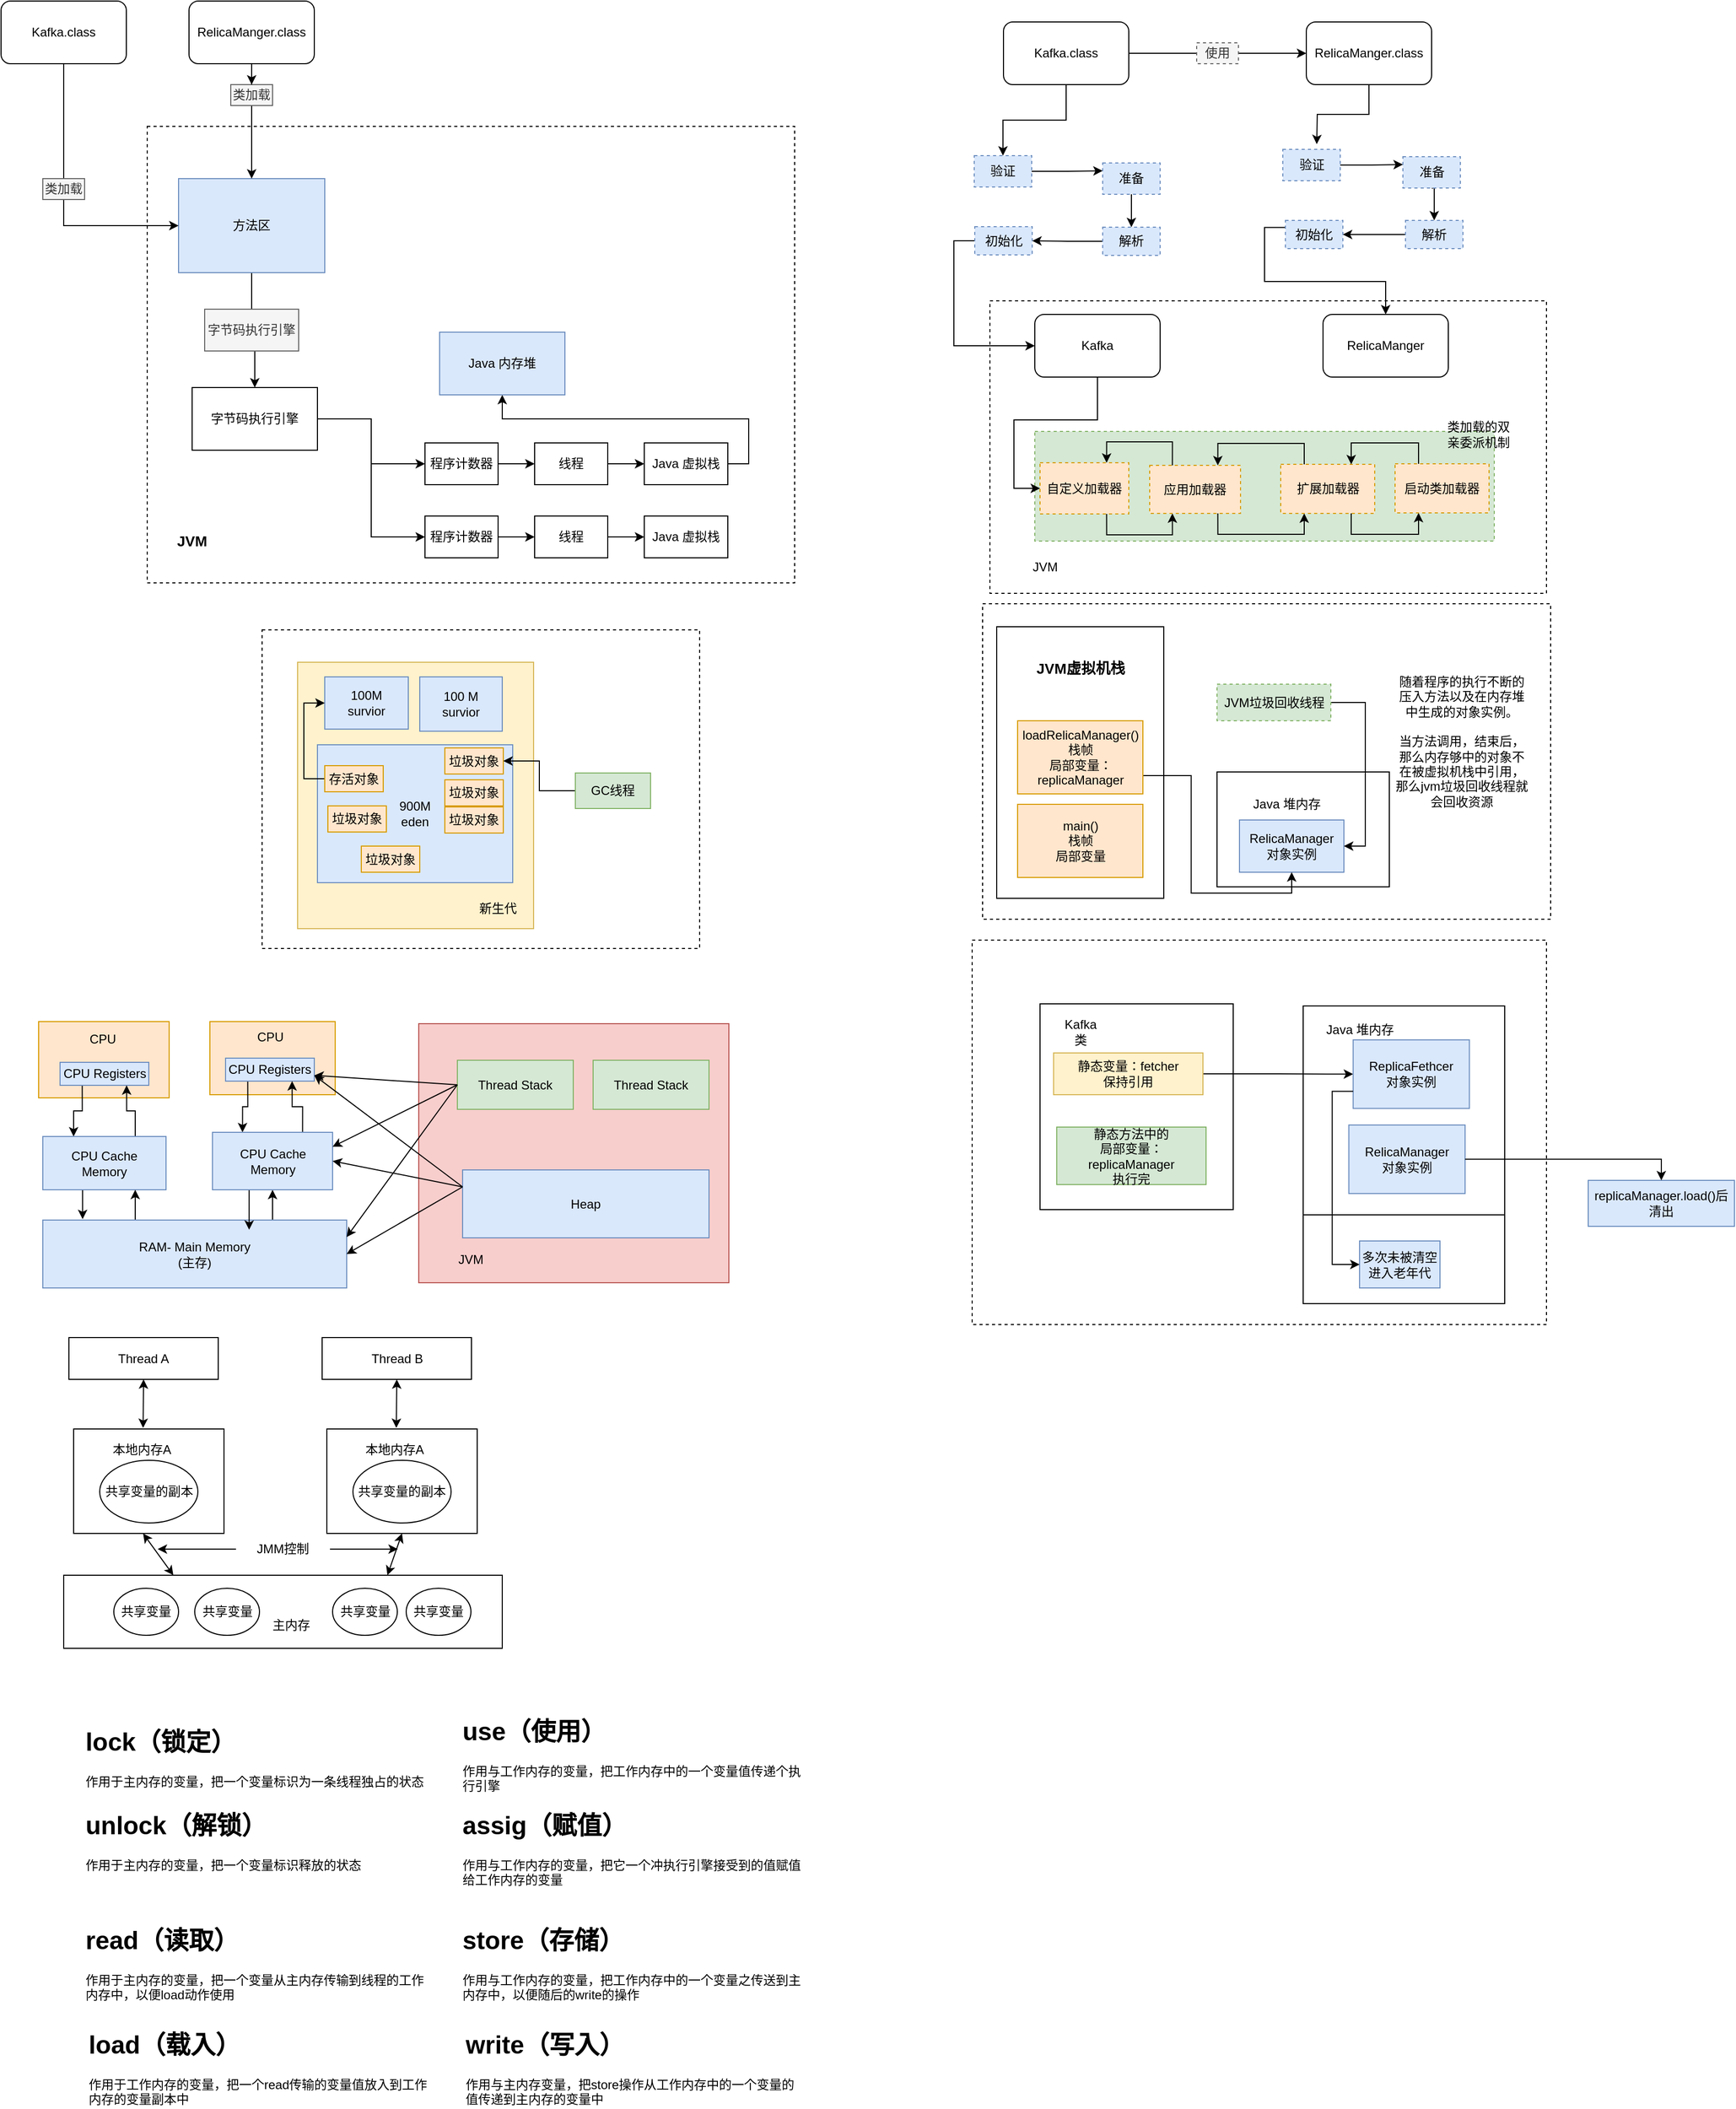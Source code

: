 <mxfile version="12.1.3" type="github" pages="1">
  <diagram id="nuV3YyBKfKA6NCvVvVBF" name="Page-1">
    <mxGraphModel dx="374" dy="444" grid="1" gridSize="10" guides="1" tooltips="1" connect="1" arrows="1" fold="1" page="1" pageScale="1" pageWidth="827" pageHeight="1169" math="0" shadow="0">
      <root>
        <mxCell id="0"/>
        <mxCell id="1" parent="0"/>
        <mxCell id="nUHSZKiYhJN1PZcSTK5F-27" value="" style="rounded=0;whiteSpace=wrap;html=1;fillColor=#f8cecc;strokeColor=#b85450;" vertex="1" parent="1">
          <mxGeometry x="450" y="1042" width="297" height="248" as="geometry"/>
        </mxCell>
        <mxCell id="VSedIIYDRr0U9vCoaXdL-1" value="" style="rounded=0;whiteSpace=wrap;html=1;dashed=1;" parent="1" vertex="1">
          <mxGeometry x="980" y="962" width="550" height="368" as="geometry"/>
        </mxCell>
        <mxCell id="VSedIIYDRr0U9vCoaXdL-6" value="" style="rounded=0;whiteSpace=wrap;html=1;" parent="1" vertex="1">
          <mxGeometry x="1297" y="1025" width="193" height="200" as="geometry"/>
        </mxCell>
        <mxCell id="VSedIIYDRr0U9vCoaXdL-3" value="" style="rounded=0;whiteSpace=wrap;html=1;" parent="1" vertex="1">
          <mxGeometry x="1045" y="1023" width="185" height="197" as="geometry"/>
        </mxCell>
        <mxCell id="mIoYykTNzgDF6xmG_wsZ-85" value="" style="rounded=0;whiteSpace=wrap;html=1;dashed=1;" parent="1" vertex="1">
          <mxGeometry x="997" y="350" width="533" height="280" as="geometry"/>
        </mxCell>
        <mxCell id="mIoYykTNzgDF6xmG_wsZ-105" value="" style="rounded=0;whiteSpace=wrap;html=1;dashed=1;fillColor=#d5e8d4;strokeColor=#82b366;" parent="1" vertex="1">
          <mxGeometry x="1040" y="475" width="440" height="105" as="geometry"/>
        </mxCell>
        <mxCell id="mIoYykTNzgDF6xmG_wsZ-65" style="edgeStyle=orthogonalEdgeStyle;rounded=0;orthogonalLoop=1;jettySize=auto;html=1;exitX=1;exitY=0.5;exitDx=0;exitDy=0;" parent="1" source="mIoYykTNzgDF6xmG_wsZ-54" target="mIoYykTNzgDF6xmG_wsZ-55" edge="1">
          <mxGeometry relative="1" as="geometry"/>
        </mxCell>
        <mxCell id="mIoYykTNzgDF6xmG_wsZ-37" value="" style="rounded=0;whiteSpace=wrap;html=1;dashed=1;" parent="1" vertex="1">
          <mxGeometry x="990" y="640" width="544" height="302" as="geometry"/>
        </mxCell>
        <mxCell id="mIoYykTNzgDF6xmG_wsZ-43" value="" style="group" parent="1" vertex="1" connectable="0">
          <mxGeometry x="1213.5" y="802" width="165" height="110" as="geometry"/>
        </mxCell>
        <mxCell id="mIoYykTNzgDF6xmG_wsZ-34" value="" style="rounded=0;whiteSpace=wrap;html=1;" parent="mIoYykTNzgDF6xmG_wsZ-43" vertex="1">
          <mxGeometry x="1" y="-1" width="165" height="110" as="geometry"/>
        </mxCell>
        <mxCell id="mIoYykTNzgDF6xmG_wsZ-35" value="Java 堆内存" style="text;html=1;strokeColor=none;fillColor=none;align=center;verticalAlign=middle;whiteSpace=wrap;rounded=0;" parent="mIoYykTNzgDF6xmG_wsZ-43" vertex="1">
          <mxGeometry x="30" y="20" width="75" height="20" as="geometry"/>
        </mxCell>
        <mxCell id="mIoYykTNzgDF6xmG_wsZ-36" value="RelicaManager&lt;br&gt;对象实例" style="text;html=1;strokeColor=#6c8ebf;fillColor=#dae8fc;align=center;verticalAlign=middle;whiteSpace=wrap;rounded=0;" parent="mIoYykTNzgDF6xmG_wsZ-43" vertex="1">
          <mxGeometry x="22.5" y="45" width="100" height="50" as="geometry"/>
        </mxCell>
        <mxCell id="mIoYykTNzgDF6xmG_wsZ-1" value="" style="rounded=0;whiteSpace=wrap;html=1;dashed=1;" parent="1" vertex="1">
          <mxGeometry x="190" y="183" width="620" height="437" as="geometry"/>
        </mxCell>
        <mxCell id="mIoYykTNzgDF6xmG_wsZ-2" value="&lt;b&gt;&lt;font style=&quot;font-size: 14px&quot;&gt;JVM&lt;/font&gt;&lt;/b&gt;" style="text;html=1;strokeColor=none;fillColor=none;align=center;verticalAlign=middle;whiteSpace=wrap;rounded=0;" parent="1" vertex="1">
          <mxGeometry x="208" y="565" width="50" height="30" as="geometry"/>
        </mxCell>
        <mxCell id="mIoYykTNzgDF6xmG_wsZ-22" style="edgeStyle=orthogonalEdgeStyle;rounded=0;orthogonalLoop=1;jettySize=auto;html=1;exitX=0.5;exitY=1;exitDx=0;exitDy=0;entryX=0.5;entryY=0;entryDx=0;entryDy=0;" parent="1" source="mIoYykTNzgDF6xmG_wsZ-3" target="mIoYykTNzgDF6xmG_wsZ-4" edge="1">
          <mxGeometry relative="1" as="geometry"/>
        </mxCell>
        <mxCell id="mIoYykTNzgDF6xmG_wsZ-3" value="方法区" style="rounded=0;whiteSpace=wrap;html=1;fillColor=#dae8fc;strokeColor=#6c8ebf;" parent="1" vertex="1">
          <mxGeometry x="220" y="233" width="140" height="90" as="geometry"/>
        </mxCell>
        <mxCell id="mIoYykTNzgDF6xmG_wsZ-23" style="edgeStyle=orthogonalEdgeStyle;rounded=0;orthogonalLoop=1;jettySize=auto;html=1;exitX=1;exitY=0.5;exitDx=0;exitDy=0;entryX=0;entryY=0.5;entryDx=0;entryDy=0;" parent="1" source="mIoYykTNzgDF6xmG_wsZ-4" target="mIoYykTNzgDF6xmG_wsZ-5" edge="1">
          <mxGeometry relative="1" as="geometry"/>
        </mxCell>
        <mxCell id="mIoYykTNzgDF6xmG_wsZ-24" style="edgeStyle=orthogonalEdgeStyle;rounded=0;orthogonalLoop=1;jettySize=auto;html=1;exitX=1;exitY=0.5;exitDx=0;exitDy=0;entryX=0;entryY=0.5;entryDx=0;entryDy=0;" parent="1" source="mIoYykTNzgDF6xmG_wsZ-4" target="mIoYykTNzgDF6xmG_wsZ-6" edge="1">
          <mxGeometry relative="1" as="geometry"/>
        </mxCell>
        <mxCell id="mIoYykTNzgDF6xmG_wsZ-4" value="字节码执行引擎" style="rounded=0;whiteSpace=wrap;html=1;" parent="1" vertex="1">
          <mxGeometry x="233" y="433" width="120" height="60" as="geometry"/>
        </mxCell>
        <mxCell id="mIoYykTNzgDF6xmG_wsZ-25" style="edgeStyle=orthogonalEdgeStyle;rounded=0;orthogonalLoop=1;jettySize=auto;html=1;exitX=1;exitY=0.5;exitDx=0;exitDy=0;entryX=0;entryY=0.5;entryDx=0;entryDy=0;" parent="1" source="mIoYykTNzgDF6xmG_wsZ-5" target="mIoYykTNzgDF6xmG_wsZ-7" edge="1">
          <mxGeometry relative="1" as="geometry"/>
        </mxCell>
        <mxCell id="mIoYykTNzgDF6xmG_wsZ-5" value="程序计数器" style="rounded=0;whiteSpace=wrap;html=1;" parent="1" vertex="1">
          <mxGeometry x="456" y="486" width="70" height="40" as="geometry"/>
        </mxCell>
        <mxCell id="mIoYykTNzgDF6xmG_wsZ-27" style="edgeStyle=orthogonalEdgeStyle;rounded=0;orthogonalLoop=1;jettySize=auto;html=1;exitX=1;exitY=0.5;exitDx=0;exitDy=0;entryX=0;entryY=0.5;entryDx=0;entryDy=0;" parent="1" source="mIoYykTNzgDF6xmG_wsZ-6" target="mIoYykTNzgDF6xmG_wsZ-9" edge="1">
          <mxGeometry relative="1" as="geometry"/>
        </mxCell>
        <mxCell id="mIoYykTNzgDF6xmG_wsZ-6" value="程序计数器" style="rounded=0;whiteSpace=wrap;html=1;" parent="1" vertex="1">
          <mxGeometry x="456" y="556" width="70" height="40" as="geometry"/>
        </mxCell>
        <mxCell id="mIoYykTNzgDF6xmG_wsZ-26" style="edgeStyle=orthogonalEdgeStyle;rounded=0;orthogonalLoop=1;jettySize=auto;html=1;exitX=1;exitY=0.5;exitDx=0;exitDy=0;entryX=0;entryY=0.5;entryDx=0;entryDy=0;" parent="1" source="mIoYykTNzgDF6xmG_wsZ-7" target="mIoYykTNzgDF6xmG_wsZ-8" edge="1">
          <mxGeometry relative="1" as="geometry"/>
        </mxCell>
        <mxCell id="mIoYykTNzgDF6xmG_wsZ-7" value="线程" style="rounded=0;whiteSpace=wrap;html=1;" parent="1" vertex="1">
          <mxGeometry x="561" y="486" width="70" height="40" as="geometry"/>
        </mxCell>
        <mxCell id="mIoYykTNzgDF6xmG_wsZ-29" style="edgeStyle=orthogonalEdgeStyle;rounded=0;orthogonalLoop=1;jettySize=auto;html=1;exitX=1;exitY=0.5;exitDx=0;exitDy=0;entryX=0.5;entryY=1;entryDx=0;entryDy=0;" parent="1" source="mIoYykTNzgDF6xmG_wsZ-8" target="mIoYykTNzgDF6xmG_wsZ-11" edge="1">
          <mxGeometry relative="1" as="geometry"/>
        </mxCell>
        <mxCell id="mIoYykTNzgDF6xmG_wsZ-8" value="Java 虚拟栈" style="rounded=0;whiteSpace=wrap;html=1;" parent="1" vertex="1">
          <mxGeometry x="666" y="486" width="80" height="40" as="geometry"/>
        </mxCell>
        <mxCell id="mIoYykTNzgDF6xmG_wsZ-28" style="edgeStyle=orthogonalEdgeStyle;rounded=0;orthogonalLoop=1;jettySize=auto;html=1;exitX=1;exitY=0.5;exitDx=0;exitDy=0;entryX=0;entryY=0.5;entryDx=0;entryDy=0;" parent="1" source="mIoYykTNzgDF6xmG_wsZ-9" target="mIoYykTNzgDF6xmG_wsZ-10" edge="1">
          <mxGeometry relative="1" as="geometry"/>
        </mxCell>
        <mxCell id="mIoYykTNzgDF6xmG_wsZ-9" value="线程" style="rounded=0;whiteSpace=wrap;html=1;" parent="1" vertex="1">
          <mxGeometry x="561" y="556" width="70" height="40" as="geometry"/>
        </mxCell>
        <mxCell id="mIoYykTNzgDF6xmG_wsZ-10" value="Java 虚拟栈" style="rounded=0;whiteSpace=wrap;html=1;" parent="1" vertex="1">
          <mxGeometry x="666" y="556" width="80" height="40" as="geometry"/>
        </mxCell>
        <mxCell id="mIoYykTNzgDF6xmG_wsZ-11" value="Java 内存堆" style="rounded=0;whiteSpace=wrap;html=1;fillColor=#dae8fc;strokeColor=#6c8ebf;" parent="1" vertex="1">
          <mxGeometry x="470" y="380" width="120" height="60" as="geometry"/>
        </mxCell>
        <mxCell id="mIoYykTNzgDF6xmG_wsZ-14" style="edgeStyle=orthogonalEdgeStyle;rounded=0;orthogonalLoop=1;jettySize=auto;html=1;exitX=0.5;exitY=1;exitDx=0;exitDy=0;entryX=0;entryY=0.5;entryDx=0;entryDy=0;" parent="1" source="mIoYykTNzgDF6xmG_wsZ-12" target="mIoYykTNzgDF6xmG_wsZ-3" edge="1">
          <mxGeometry relative="1" as="geometry"/>
        </mxCell>
        <mxCell id="mIoYykTNzgDF6xmG_wsZ-12" value="Kafka.class" style="rounded=1;whiteSpace=wrap;html=1;" parent="1" vertex="1">
          <mxGeometry x="50" y="63" width="120" height="60" as="geometry"/>
        </mxCell>
        <mxCell id="mIoYykTNzgDF6xmG_wsZ-15" style="edgeStyle=orthogonalEdgeStyle;rounded=0;orthogonalLoop=1;jettySize=auto;html=1;exitX=0.5;exitY=1;exitDx=0;exitDy=0;" parent="1" source="mIoYykTNzgDF6xmG_wsZ-18" target="mIoYykTNzgDF6xmG_wsZ-3" edge="1">
          <mxGeometry relative="1" as="geometry"/>
        </mxCell>
        <mxCell id="mIoYykTNzgDF6xmG_wsZ-13" value="RelicaManger.class" style="rounded=1;whiteSpace=wrap;html=1;" parent="1" vertex="1">
          <mxGeometry x="230" y="63" width="120" height="60" as="geometry"/>
        </mxCell>
        <mxCell id="mIoYykTNzgDF6xmG_wsZ-17" value="类加载" style="text;html=1;align=center;verticalAlign=middle;whiteSpace=wrap;rounded=0;fillColor=#f5f5f5;strokeColor=#666666;fontColor=#333333;" parent="1" vertex="1">
          <mxGeometry x="90" y="233" width="40" height="20" as="geometry"/>
        </mxCell>
        <mxCell id="mIoYykTNzgDF6xmG_wsZ-18" value="类加载" style="text;html=1;align=center;verticalAlign=middle;whiteSpace=wrap;rounded=0;fillColor=#f5f5f5;strokeColor=#666666;fontColor=#333333;" parent="1" vertex="1">
          <mxGeometry x="270" y="143" width="40" height="20" as="geometry"/>
        </mxCell>
        <mxCell id="mIoYykTNzgDF6xmG_wsZ-20" style="edgeStyle=orthogonalEdgeStyle;rounded=0;orthogonalLoop=1;jettySize=auto;html=1;exitX=0.5;exitY=1;exitDx=0;exitDy=0;" parent="1" source="mIoYykTNzgDF6xmG_wsZ-13" target="mIoYykTNzgDF6xmG_wsZ-18" edge="1">
          <mxGeometry relative="1" as="geometry">
            <mxPoint x="290" y="123" as="sourcePoint"/>
            <mxPoint x="290" y="233" as="targetPoint"/>
          </mxGeometry>
        </mxCell>
        <mxCell id="mIoYykTNzgDF6xmG_wsZ-21" value="字节码执行引擎" style="text;html=1;strokeColor=#666666;fillColor=#f5f5f5;align=center;verticalAlign=middle;whiteSpace=wrap;rounded=0;fontColor=#333333;" parent="1" vertex="1">
          <mxGeometry x="245" y="358" width="90" height="40" as="geometry"/>
        </mxCell>
        <mxCell id="mIoYykTNzgDF6xmG_wsZ-31" value="" style="rounded=0;whiteSpace=wrap;html=1;" parent="1" vertex="1">
          <mxGeometry x="1003.5" y="662" width="160" height="260" as="geometry"/>
        </mxCell>
        <mxCell id="mIoYykTNzgDF6xmG_wsZ-39" style="edgeStyle=orthogonalEdgeStyle;rounded=0;orthogonalLoop=1;jettySize=auto;html=1;exitX=1;exitY=0.75;exitDx=0;exitDy=0;entryX=0.5;entryY=1;entryDx=0;entryDy=0;" parent="1" source="mIoYykTNzgDF6xmG_wsZ-32" target="mIoYykTNzgDF6xmG_wsZ-36" edge="1">
          <mxGeometry relative="1" as="geometry"/>
        </mxCell>
        <mxCell id="mIoYykTNzgDF6xmG_wsZ-32" value="loadRelicaManager()&lt;br&gt;栈帧&lt;br&gt;局部变量：replicaManager" style="text;html=1;strokeColor=#d79b00;fillColor=#ffe6cc;align=center;verticalAlign=middle;whiteSpace=wrap;rounded=0;" parent="1" vertex="1">
          <mxGeometry x="1023.5" y="752" width="120" height="70" as="geometry"/>
        </mxCell>
        <mxCell id="mIoYykTNzgDF6xmG_wsZ-33" value="main()&lt;br&gt;栈帧&lt;br&gt;局部变量" style="text;html=1;strokeColor=#d79b00;fillColor=#ffe6cc;align=center;verticalAlign=middle;whiteSpace=wrap;rounded=0;" parent="1" vertex="1">
          <mxGeometry x="1023.5" y="832" width="120" height="70" as="geometry"/>
        </mxCell>
        <mxCell id="mIoYykTNzgDF6xmG_wsZ-46" style="edgeStyle=orthogonalEdgeStyle;rounded=0;orthogonalLoop=1;jettySize=auto;html=1;entryX=1;entryY=0.5;entryDx=0;entryDy=0;" parent="1" source="mIoYykTNzgDF6xmG_wsZ-44" target="mIoYykTNzgDF6xmG_wsZ-36" edge="1">
          <mxGeometry relative="1" as="geometry">
            <Array as="points">
              <mxPoint x="1356.5" y="735"/>
              <mxPoint x="1356.5" y="872"/>
            </Array>
          </mxGeometry>
        </mxCell>
        <mxCell id="mIoYykTNzgDF6xmG_wsZ-44" value="JVM垃圾回收线程" style="text;html=1;strokeColor=#82b366;fillColor=#d5e8d4;align=center;verticalAlign=middle;whiteSpace=wrap;rounded=0;dashed=1;" parent="1" vertex="1">
          <mxGeometry x="1214.5" y="717" width="109" height="35" as="geometry"/>
        </mxCell>
        <mxCell id="mIoYykTNzgDF6xmG_wsZ-49" value="随着程序的执行不断的压入方法以及在内存堆中生成的对象实例。&lt;br&gt;&lt;br&gt;当方法调用，结束后，那么内存够中的对象不在被虚拟机栈中引用，那么jvm垃圾回收线程就会回收资源" style="text;html=1;strokeColor=none;fillColor=none;align=center;verticalAlign=middle;whiteSpace=wrap;rounded=0;dashed=1;" parent="1" vertex="1">
          <mxGeometry x="1383.5" y="682" width="130" height="180" as="geometry"/>
        </mxCell>
        <mxCell id="mIoYykTNzgDF6xmG_wsZ-52" value="&lt;b&gt;&lt;font style=&quot;font-size: 14px&quot;&gt;JVM虚拟机栈&lt;/font&gt;&lt;/b&gt;" style="text;html=1;strokeColor=none;fillColor=none;align=center;verticalAlign=middle;whiteSpace=wrap;rounded=0;dashed=1;" parent="1" vertex="1">
          <mxGeometry x="1038.5" y="684.5" width="90" height="35" as="geometry"/>
        </mxCell>
        <mxCell id="mIoYykTNzgDF6xmG_wsZ-67" style="edgeStyle=orthogonalEdgeStyle;rounded=0;orthogonalLoop=1;jettySize=auto;html=1;exitX=0.5;exitY=1;exitDx=0;exitDy=0;entryX=0.5;entryY=0;entryDx=0;entryDy=0;" parent="1" source="mIoYykTNzgDF6xmG_wsZ-54" target="mIoYykTNzgDF6xmG_wsZ-57" edge="1">
          <mxGeometry relative="1" as="geometry"/>
        </mxCell>
        <mxCell id="mIoYykTNzgDF6xmG_wsZ-54" value="Kafka.class" style="rounded=1;whiteSpace=wrap;html=1;" parent="1" vertex="1">
          <mxGeometry x="1010" y="83" width="120" height="60" as="geometry"/>
        </mxCell>
        <mxCell id="mIoYykTNzgDF6xmG_wsZ-84" style="edgeStyle=orthogonalEdgeStyle;rounded=0;orthogonalLoop=1;jettySize=auto;html=1;exitX=0.5;exitY=1;exitDx=0;exitDy=0;" parent="1" source="mIoYykTNzgDF6xmG_wsZ-55" edge="1">
          <mxGeometry relative="1" as="geometry">
            <mxPoint x="1310" y="200" as="targetPoint"/>
          </mxGeometry>
        </mxCell>
        <mxCell id="mIoYykTNzgDF6xmG_wsZ-55" value="RelicaManger.class" style="rounded=1;whiteSpace=wrap;html=1;" parent="1" vertex="1">
          <mxGeometry x="1300" y="83" width="120" height="60" as="geometry"/>
        </mxCell>
        <mxCell id="mIoYykTNzgDF6xmG_wsZ-69" style="edgeStyle=orthogonalEdgeStyle;rounded=0;orthogonalLoop=1;jettySize=auto;html=1;exitX=1;exitY=0.5;exitDx=0;exitDy=0;entryX=0;entryY=0.25;entryDx=0;entryDy=0;" parent="1" source="mIoYykTNzgDF6xmG_wsZ-57" target="mIoYykTNzgDF6xmG_wsZ-61" edge="1">
          <mxGeometry relative="1" as="geometry"/>
        </mxCell>
        <mxCell id="mIoYykTNzgDF6xmG_wsZ-57" value="验证" style="text;html=1;strokeColor=#6c8ebf;fillColor=#dae8fc;align=center;verticalAlign=middle;whiteSpace=wrap;rounded=0;dashed=1;" parent="1" vertex="1">
          <mxGeometry x="982" y="211" width="55" height="30" as="geometry"/>
        </mxCell>
        <mxCell id="mIoYykTNzgDF6xmG_wsZ-70" style="edgeStyle=orthogonalEdgeStyle;rounded=0;orthogonalLoop=1;jettySize=auto;html=1;exitX=0.5;exitY=1;exitDx=0;exitDy=0;entryX=0.5;entryY=0;entryDx=0;entryDy=0;" parent="1" source="mIoYykTNzgDF6xmG_wsZ-61" target="mIoYykTNzgDF6xmG_wsZ-62" edge="1">
          <mxGeometry relative="1" as="geometry"/>
        </mxCell>
        <mxCell id="mIoYykTNzgDF6xmG_wsZ-61" value="准备" style="text;html=1;strokeColor=#6c8ebf;fillColor=#dae8fc;align=center;verticalAlign=middle;whiteSpace=wrap;rounded=0;dashed=1;" parent="1" vertex="1">
          <mxGeometry x="1105" y="218" width="55" height="30" as="geometry"/>
        </mxCell>
        <mxCell id="mIoYykTNzgDF6xmG_wsZ-73" style="edgeStyle=orthogonalEdgeStyle;rounded=0;orthogonalLoop=1;jettySize=auto;html=1;exitX=0;exitY=0.5;exitDx=0;exitDy=0;" parent="1" source="mIoYykTNzgDF6xmG_wsZ-62" target="mIoYykTNzgDF6xmG_wsZ-63" edge="1">
          <mxGeometry relative="1" as="geometry"/>
        </mxCell>
        <mxCell id="mIoYykTNzgDF6xmG_wsZ-62" value="解析" style="text;html=1;strokeColor=#6c8ebf;fillColor=#dae8fc;align=center;verticalAlign=middle;whiteSpace=wrap;rounded=0;dashed=1;" parent="1" vertex="1">
          <mxGeometry x="1105" y="279.5" width="55" height="27" as="geometry"/>
        </mxCell>
        <mxCell id="mIoYykTNzgDF6xmG_wsZ-89" style="edgeStyle=orthogonalEdgeStyle;rounded=0;orthogonalLoop=1;jettySize=auto;html=1;exitX=0;exitY=0.5;exitDx=0;exitDy=0;entryX=0;entryY=0.5;entryDx=0;entryDy=0;" parent="1" source="mIoYykTNzgDF6xmG_wsZ-63" target="mIoYykTNzgDF6xmG_wsZ-87" edge="1">
          <mxGeometry relative="1" as="geometry">
            <mxPoint x="1030" y="380" as="targetPoint"/>
          </mxGeometry>
        </mxCell>
        <mxCell id="mIoYykTNzgDF6xmG_wsZ-63" value="初始化" style="text;html=1;strokeColor=#6c8ebf;fillColor=#dae8fc;align=center;verticalAlign=middle;whiteSpace=wrap;rounded=0;dashed=1;" parent="1" vertex="1">
          <mxGeometry x="982.5" y="279" width="55" height="27" as="geometry"/>
        </mxCell>
        <mxCell id="mIoYykTNzgDF6xmG_wsZ-64" value="使用" style="text;html=1;align=center;verticalAlign=middle;whiteSpace=wrap;rounded=0;dashed=1;fillColor=#f5f5f5;strokeColor=#666666;fontColor=#333333;" parent="1" vertex="1">
          <mxGeometry x="1195" y="103" width="40" height="20" as="geometry"/>
        </mxCell>
        <mxCell id="mIoYykTNzgDF6xmG_wsZ-77" style="edgeStyle=orthogonalEdgeStyle;rounded=0;orthogonalLoop=1;jettySize=auto;html=1;exitX=1;exitY=0.5;exitDx=0;exitDy=0;entryX=0;entryY=0.25;entryDx=0;entryDy=0;" parent="1" source="mIoYykTNzgDF6xmG_wsZ-78" target="mIoYykTNzgDF6xmG_wsZ-80" edge="1">
          <mxGeometry relative="1" as="geometry"/>
        </mxCell>
        <mxCell id="mIoYykTNzgDF6xmG_wsZ-78" value="验证" style="text;html=1;strokeColor=#6c8ebf;fillColor=#dae8fc;align=center;verticalAlign=middle;whiteSpace=wrap;rounded=0;dashed=1;" parent="1" vertex="1">
          <mxGeometry x="1277.5" y="205" width="55" height="30" as="geometry"/>
        </mxCell>
        <mxCell id="mIoYykTNzgDF6xmG_wsZ-79" style="edgeStyle=orthogonalEdgeStyle;rounded=0;orthogonalLoop=1;jettySize=auto;html=1;exitX=0.5;exitY=1;exitDx=0;exitDy=0;entryX=0.5;entryY=0;entryDx=0;entryDy=0;" parent="1" source="mIoYykTNzgDF6xmG_wsZ-80" target="mIoYykTNzgDF6xmG_wsZ-82" edge="1">
          <mxGeometry relative="1" as="geometry"/>
        </mxCell>
        <mxCell id="mIoYykTNzgDF6xmG_wsZ-80" value="准备" style="text;html=1;strokeColor=#6c8ebf;fillColor=#dae8fc;align=center;verticalAlign=middle;whiteSpace=wrap;rounded=0;dashed=1;" parent="1" vertex="1">
          <mxGeometry x="1392.5" y="212" width="55" height="30" as="geometry"/>
        </mxCell>
        <mxCell id="mIoYykTNzgDF6xmG_wsZ-81" style="edgeStyle=orthogonalEdgeStyle;rounded=0;orthogonalLoop=1;jettySize=auto;html=1;exitX=0;exitY=0.5;exitDx=0;exitDy=0;" parent="1" source="mIoYykTNzgDF6xmG_wsZ-82" target="mIoYykTNzgDF6xmG_wsZ-83" edge="1">
          <mxGeometry relative="1" as="geometry"/>
        </mxCell>
        <mxCell id="mIoYykTNzgDF6xmG_wsZ-82" value="解析" style="text;html=1;strokeColor=#6c8ebf;fillColor=#dae8fc;align=center;verticalAlign=middle;whiteSpace=wrap;rounded=0;dashed=1;" parent="1" vertex="1">
          <mxGeometry x="1395" y="273" width="55" height="27" as="geometry"/>
        </mxCell>
        <mxCell id="mIoYykTNzgDF6xmG_wsZ-90" style="edgeStyle=orthogonalEdgeStyle;rounded=0;orthogonalLoop=1;jettySize=auto;html=1;exitX=0;exitY=0.25;exitDx=0;exitDy=0;" parent="1" source="mIoYykTNzgDF6xmG_wsZ-83" target="mIoYykTNzgDF6xmG_wsZ-88" edge="1">
          <mxGeometry relative="1" as="geometry"/>
        </mxCell>
        <mxCell id="mIoYykTNzgDF6xmG_wsZ-83" value="初始化" style="text;html=1;strokeColor=#6c8ebf;fillColor=#dae8fc;align=center;verticalAlign=middle;whiteSpace=wrap;rounded=0;dashed=1;" parent="1" vertex="1">
          <mxGeometry x="1280" y="273" width="55" height="27" as="geometry"/>
        </mxCell>
        <mxCell id="mIoYykTNzgDF6xmG_wsZ-97" style="edgeStyle=orthogonalEdgeStyle;rounded=0;orthogonalLoop=1;jettySize=auto;html=1;exitX=0.5;exitY=1;exitDx=0;exitDy=0;entryX=0;entryY=0.5;entryDx=0;entryDy=0;" parent="1" source="mIoYykTNzgDF6xmG_wsZ-87" target="mIoYykTNzgDF6xmG_wsZ-91" edge="1">
          <mxGeometry relative="1" as="geometry"/>
        </mxCell>
        <mxCell id="mIoYykTNzgDF6xmG_wsZ-87" value="Kafka" style="rounded=1;whiteSpace=wrap;html=1;" parent="1" vertex="1">
          <mxGeometry x="1040" y="363" width="120" height="60" as="geometry"/>
        </mxCell>
        <mxCell id="mIoYykTNzgDF6xmG_wsZ-88" value="RelicaManger" style="rounded=1;whiteSpace=wrap;html=1;" parent="1" vertex="1">
          <mxGeometry x="1316" y="363" width="120" height="60" as="geometry"/>
        </mxCell>
        <mxCell id="mIoYykTNzgDF6xmG_wsZ-99" style="edgeStyle=orthogonalEdgeStyle;rounded=0;orthogonalLoop=1;jettySize=auto;html=1;exitX=0.75;exitY=1;exitDx=0;exitDy=0;entryX=0.25;entryY=1;entryDx=0;entryDy=0;" parent="1" source="mIoYykTNzgDF6xmG_wsZ-91" target="mIoYykTNzgDF6xmG_wsZ-92" edge="1">
          <mxGeometry relative="1" as="geometry"/>
        </mxCell>
        <mxCell id="mIoYykTNzgDF6xmG_wsZ-91" value="自定义加载器" style="rounded=0;whiteSpace=wrap;html=1;dashed=1;fillColor=#ffe6cc;strokeColor=#d79b00;" parent="1" vertex="1">
          <mxGeometry x="1045" y="505" width="85" height="49" as="geometry"/>
        </mxCell>
        <mxCell id="mIoYykTNzgDF6xmG_wsZ-100" style="edgeStyle=orthogonalEdgeStyle;rounded=0;orthogonalLoop=1;jettySize=auto;html=1;exitX=0.75;exitY=1;exitDx=0;exitDy=0;entryX=0.25;entryY=1;entryDx=0;entryDy=0;" parent="1" source="mIoYykTNzgDF6xmG_wsZ-92" target="mIoYykTNzgDF6xmG_wsZ-93" edge="1">
          <mxGeometry relative="1" as="geometry"/>
        </mxCell>
        <mxCell id="mIoYykTNzgDF6xmG_wsZ-104" style="edgeStyle=orthogonalEdgeStyle;rounded=0;orthogonalLoop=1;jettySize=auto;html=1;exitX=0.25;exitY=0;exitDx=0;exitDy=0;entryX=0.75;entryY=0;entryDx=0;entryDy=0;" parent="1" source="mIoYykTNzgDF6xmG_wsZ-92" target="mIoYykTNzgDF6xmG_wsZ-91" edge="1">
          <mxGeometry relative="1" as="geometry"/>
        </mxCell>
        <mxCell id="mIoYykTNzgDF6xmG_wsZ-92" value="应用加载器" style="rounded=0;whiteSpace=wrap;html=1;dashed=1;fillColor=#ffe6cc;strokeColor=#d79b00;" parent="1" vertex="1">
          <mxGeometry x="1150" y="507.5" width="87" height="46" as="geometry"/>
        </mxCell>
        <mxCell id="mIoYykTNzgDF6xmG_wsZ-101" style="edgeStyle=orthogonalEdgeStyle;rounded=0;orthogonalLoop=1;jettySize=auto;html=1;exitX=0.75;exitY=1;exitDx=0;exitDy=0;entryX=0.25;entryY=1;entryDx=0;entryDy=0;" parent="1" source="mIoYykTNzgDF6xmG_wsZ-93" target="mIoYykTNzgDF6xmG_wsZ-94" edge="1">
          <mxGeometry relative="1" as="geometry"/>
        </mxCell>
        <mxCell id="mIoYykTNzgDF6xmG_wsZ-103" style="edgeStyle=orthogonalEdgeStyle;rounded=0;orthogonalLoop=1;jettySize=auto;html=1;exitX=0.25;exitY=0;exitDx=0;exitDy=0;entryX=0.75;entryY=0;entryDx=0;entryDy=0;" parent="1" source="mIoYykTNzgDF6xmG_wsZ-93" target="mIoYykTNzgDF6xmG_wsZ-92" edge="1">
          <mxGeometry relative="1" as="geometry"/>
        </mxCell>
        <mxCell id="mIoYykTNzgDF6xmG_wsZ-93" value="扩展加载器" style="rounded=0;whiteSpace=wrap;html=1;dashed=1;fillColor=#ffe6cc;strokeColor=#d79b00;" parent="1" vertex="1">
          <mxGeometry x="1275.5" y="506.5" width="90" height="47" as="geometry"/>
        </mxCell>
        <mxCell id="mIoYykTNzgDF6xmG_wsZ-102" style="edgeStyle=orthogonalEdgeStyle;rounded=0;orthogonalLoop=1;jettySize=auto;html=1;exitX=0.25;exitY=0;exitDx=0;exitDy=0;entryX=0.75;entryY=0;entryDx=0;entryDy=0;" parent="1" source="mIoYykTNzgDF6xmG_wsZ-94" target="mIoYykTNzgDF6xmG_wsZ-93" edge="1">
          <mxGeometry relative="1" as="geometry"/>
        </mxCell>
        <mxCell id="mIoYykTNzgDF6xmG_wsZ-94" value="启动类加载器" style="rounded=0;whiteSpace=wrap;html=1;dashed=1;fillColor=#ffe6cc;strokeColor=#d79b00;" parent="1" vertex="1">
          <mxGeometry x="1385" y="506" width="90" height="47" as="geometry"/>
        </mxCell>
        <mxCell id="mIoYykTNzgDF6xmG_wsZ-95" value="JVM" style="text;html=1;strokeColor=none;fillColor=none;align=center;verticalAlign=middle;whiteSpace=wrap;rounded=0;dashed=1;" parent="1" vertex="1">
          <mxGeometry x="1030" y="595" width="40" height="20" as="geometry"/>
        </mxCell>
        <mxCell id="mIoYykTNzgDF6xmG_wsZ-106" value="类加载的双亲委派机制" style="text;html=1;strokeColor=none;fillColor=none;align=center;verticalAlign=middle;whiteSpace=wrap;rounded=0;dashed=1;" parent="1" vertex="1">
          <mxGeometry x="1430" y="463" width="70" height="30" as="geometry"/>
        </mxCell>
        <mxCell id="VSedIIYDRr0U9vCoaXdL-12" style="edgeStyle=orthogonalEdgeStyle;rounded=0;orthogonalLoop=1;jettySize=auto;html=1;exitX=1;exitY=0.5;exitDx=0;exitDy=0;" parent="1" source="VSedIIYDRr0U9vCoaXdL-2" target="VSedIIYDRr0U9vCoaXdL-9" edge="1">
          <mxGeometry relative="1" as="geometry"/>
        </mxCell>
        <mxCell id="VSedIIYDRr0U9vCoaXdL-2" value="静态变量：fetcher&lt;br&gt;保持引用" style="rounded=0;whiteSpace=wrap;html=1;fillColor=#fff2cc;strokeColor=#d6b656;" parent="1" vertex="1">
          <mxGeometry x="1058" y="1070" width="143" height="40" as="geometry"/>
        </mxCell>
        <mxCell id="VSedIIYDRr0U9vCoaXdL-4" value="静态方法中的&lt;br&gt;局部变量：replicaManager&lt;br&gt;执行完&lt;br&gt;" style="rounded=0;whiteSpace=wrap;html=1;fillColor=#d5e8d4;strokeColor=#82b366;" parent="1" vertex="1">
          <mxGeometry x="1061" y="1141" width="143" height="55" as="geometry"/>
        </mxCell>
        <mxCell id="VSedIIYDRr0U9vCoaXdL-5" value="" style="group" parent="1" vertex="1" connectable="0">
          <mxGeometry x="1300" y="1030" width="200" height="200" as="geometry"/>
        </mxCell>
        <mxCell id="VSedIIYDRr0U9vCoaXdL-7" value="Java 堆内存" style="text;html=1;strokeColor=none;fillColor=none;align=center;verticalAlign=middle;whiteSpace=wrap;rounded=0;" parent="VSedIIYDRr0U9vCoaXdL-5" vertex="1">
          <mxGeometry x="5.663" y="-0.19" width="90.909" height="36.364" as="geometry"/>
        </mxCell>
        <mxCell id="VSedIIYDRr0U9vCoaXdL-8" value="RelicaManager&lt;br&gt;对象实例" style="text;html=1;strokeColor=#6c8ebf;fillColor=#dae8fc;align=center;verticalAlign=middle;whiteSpace=wrap;rounded=0;" parent="VSedIIYDRr0U9vCoaXdL-5" vertex="1">
          <mxGeometry x="40.722" y="108.995" width="111.34" height="65.608" as="geometry"/>
        </mxCell>
        <mxCell id="VSedIIYDRr0U9vCoaXdL-9" value="ReplicaFethcer&lt;br&gt;对象实例" style="text;html=1;strokeColor=#6c8ebf;fillColor=#dae8fc;align=center;verticalAlign=middle;whiteSpace=wrap;rounded=0;" parent="VSedIIYDRr0U9vCoaXdL-5" vertex="1">
          <mxGeometry x="44.845" y="27.513" width="111.34" height="65.608" as="geometry"/>
        </mxCell>
        <mxCell id="VSedIIYDRr0U9vCoaXdL-11" value="Kafka类" style="text;html=1;strokeColor=none;fillColor=none;align=center;verticalAlign=middle;whiteSpace=wrap;rounded=0;" parent="1" vertex="1">
          <mxGeometry x="1064" y="1040" width="40" height="20" as="geometry"/>
        </mxCell>
        <mxCell id="VSedIIYDRr0U9vCoaXdL-14" value="replicaManager.load()后清出" style="text;html=1;strokeColor=#6c8ebf;fillColor=#dae8fc;align=center;verticalAlign=middle;whiteSpace=wrap;rounded=0;" parent="1" vertex="1">
          <mxGeometry x="1570" y="1192" width="140" height="44" as="geometry"/>
        </mxCell>
        <mxCell id="VSedIIYDRr0U9vCoaXdL-16" style="edgeStyle=orthogonalEdgeStyle;rounded=0;orthogonalLoop=1;jettySize=auto;html=1;exitX=1;exitY=0.5;exitDx=0;exitDy=0;entryX=0.5;entryY=0;entryDx=0;entryDy=0;" parent="1" source="VSedIIYDRr0U9vCoaXdL-8" target="VSedIIYDRr0U9vCoaXdL-14" edge="1">
          <mxGeometry relative="1" as="geometry"/>
        </mxCell>
        <mxCell id="VSedIIYDRr0U9vCoaXdL-18" value="" style="rounded=0;whiteSpace=wrap;html=1;" parent="1" vertex="1">
          <mxGeometry x="1297" y="1225" width="193" height="85" as="geometry"/>
        </mxCell>
        <mxCell id="VSedIIYDRr0U9vCoaXdL-23" value="多次未被清空进入老年代" style="text;html=1;strokeColor=#6c8ebf;fillColor=#dae8fc;align=center;verticalAlign=middle;whiteSpace=wrap;rounded=0;" parent="1" vertex="1">
          <mxGeometry x="1351" y="1250" width="77" height="45" as="geometry"/>
        </mxCell>
        <mxCell id="VSedIIYDRr0U9vCoaXdL-24" style="edgeStyle=orthogonalEdgeStyle;rounded=0;orthogonalLoop=1;jettySize=auto;html=1;exitX=0;exitY=0.75;exitDx=0;exitDy=0;entryX=0;entryY=0.5;entryDx=0;entryDy=0;" parent="1" source="VSedIIYDRr0U9vCoaXdL-9" target="VSedIIYDRr0U9vCoaXdL-23" edge="1">
          <mxGeometry relative="1" as="geometry"/>
        </mxCell>
        <mxCell id="VSedIIYDRr0U9vCoaXdL-25" value="" style="rounded=0;whiteSpace=wrap;html=1;dashed=1;" parent="1" vertex="1">
          <mxGeometry x="300" y="665" width="419" height="305" as="geometry"/>
        </mxCell>
        <mxCell id="VSedIIYDRr0U9vCoaXdL-26" value="" style="rounded=0;whiteSpace=wrap;html=1;fillColor=#fff2cc;strokeColor=#d6b656;" parent="1" vertex="1">
          <mxGeometry x="334" y="696" width="226" height="255" as="geometry"/>
        </mxCell>
        <mxCell id="VSedIIYDRr0U9vCoaXdL-27" value="900M&lt;br&gt;eden" style="rounded=0;whiteSpace=wrap;html=1;fillColor=#dae8fc;strokeColor=#6c8ebf;" parent="1" vertex="1">
          <mxGeometry x="353" y="775" width="187" height="132" as="geometry"/>
        </mxCell>
        <mxCell id="VSedIIYDRr0U9vCoaXdL-28" value="100M&lt;br&gt;survior" style="rounded=0;whiteSpace=wrap;html=1;fillColor=#dae8fc;strokeColor=#6c8ebf;" parent="1" vertex="1">
          <mxGeometry x="360" y="710" width="80" height="50" as="geometry"/>
        </mxCell>
        <mxCell id="VSedIIYDRr0U9vCoaXdL-29" value="100 M&lt;br&gt;survior" style="rounded=0;whiteSpace=wrap;html=1;fillColor=#dae8fc;strokeColor=#6c8ebf;" parent="1" vertex="1">
          <mxGeometry x="451" y="710" width="79" height="52" as="geometry"/>
        </mxCell>
        <mxCell id="VSedIIYDRr0U9vCoaXdL-30" value="新生代" style="text;html=1;strokeColor=none;fillColor=none;align=center;verticalAlign=middle;whiteSpace=wrap;rounded=0;" parent="1" vertex="1">
          <mxGeometry x="506" y="922" width="40" height="20" as="geometry"/>
        </mxCell>
        <mxCell id="VSedIIYDRr0U9vCoaXdL-40" style="edgeStyle=orthogonalEdgeStyle;rounded=0;orthogonalLoop=1;jettySize=auto;html=1;exitX=0;exitY=0.5;exitDx=0;exitDy=0;entryX=0;entryY=0.5;entryDx=0;entryDy=0;" parent="1" source="VSedIIYDRr0U9vCoaXdL-31" target="VSedIIYDRr0U9vCoaXdL-28" edge="1">
          <mxGeometry relative="1" as="geometry"/>
        </mxCell>
        <mxCell id="VSedIIYDRr0U9vCoaXdL-31" value="存活对象" style="rounded=0;whiteSpace=wrap;html=1;fillColor=#ffe6cc;strokeColor=#d79b00;" parent="1" vertex="1">
          <mxGeometry x="360" y="795" width="56" height="25" as="geometry"/>
        </mxCell>
        <mxCell id="VSedIIYDRr0U9vCoaXdL-34" value="垃圾对象" style="rounded=0;whiteSpace=wrap;html=1;fillColor=#ffe6cc;strokeColor=#d79b00;" parent="1" vertex="1">
          <mxGeometry x="475" y="778" width="56" height="25" as="geometry"/>
        </mxCell>
        <mxCell id="VSedIIYDRr0U9vCoaXdL-36" value="垃圾对象" style="rounded=0;whiteSpace=wrap;html=1;fillColor=#ffe6cc;strokeColor=#d79b00;" parent="1" vertex="1">
          <mxGeometry x="475" y="808.5" width="56" height="25" as="geometry"/>
        </mxCell>
        <mxCell id="VSedIIYDRr0U9vCoaXdL-37" value="垃圾对象" style="rounded=0;whiteSpace=wrap;html=1;fillColor=#ffe6cc;strokeColor=#d79b00;" parent="1" vertex="1">
          <mxGeometry x="475" y="834.5" width="56" height="25" as="geometry"/>
        </mxCell>
        <mxCell id="VSedIIYDRr0U9vCoaXdL-38" value="垃圾对象" style="rounded=0;whiteSpace=wrap;html=1;fillColor=#ffe6cc;strokeColor=#d79b00;" parent="1" vertex="1">
          <mxGeometry x="363" y="833.5" width="56" height="25" as="geometry"/>
        </mxCell>
        <mxCell id="VSedIIYDRr0U9vCoaXdL-39" value="垃圾对象" style="rounded=0;whiteSpace=wrap;html=1;fillColor=#ffe6cc;strokeColor=#d79b00;" parent="1" vertex="1">
          <mxGeometry x="395" y="872" width="56" height="25" as="geometry"/>
        </mxCell>
        <mxCell id="VSedIIYDRr0U9vCoaXdL-42" value="" style="edgeStyle=orthogonalEdgeStyle;rounded=0;orthogonalLoop=1;jettySize=auto;html=1;" parent="1" source="VSedIIYDRr0U9vCoaXdL-41" target="VSedIIYDRr0U9vCoaXdL-34" edge="1">
          <mxGeometry relative="1" as="geometry"/>
        </mxCell>
        <mxCell id="VSedIIYDRr0U9vCoaXdL-41" value="GC线程" style="rounded=0;whiteSpace=wrap;html=1;fillColor=#d5e8d4;strokeColor=#82b366;" parent="1" vertex="1">
          <mxGeometry x="600" y="802" width="72" height="34" as="geometry"/>
        </mxCell>
        <mxCell id="nUHSZKiYhJN1PZcSTK5F-1" value="" style="rounded=0;whiteSpace=wrap;html=1;fillColor=#ffe6cc;strokeColor=#d79b00;" vertex="1" parent="1">
          <mxGeometry x="86" y="1040" width="125" height="73" as="geometry"/>
        </mxCell>
        <mxCell id="nUHSZKiYhJN1PZcSTK5F-2" value="CPU" style="text;html=1;strokeColor=none;fillColor=none;align=center;verticalAlign=middle;whiteSpace=wrap;rounded=0;direction=south;" vertex="1" parent="1">
          <mxGeometry x="135" y="1036.5" width="25" height="40" as="geometry"/>
        </mxCell>
        <mxCell id="nUHSZKiYhJN1PZcSTK5F-12" style="edgeStyle=orthogonalEdgeStyle;rounded=0;orthogonalLoop=1;jettySize=auto;html=1;exitX=0.25;exitY=1;exitDx=0;exitDy=0;entryX=0.25;entryY=0;entryDx=0;entryDy=0;" edge="1" parent="1" source="nUHSZKiYhJN1PZcSTK5F-3" target="nUHSZKiYhJN1PZcSTK5F-4">
          <mxGeometry relative="1" as="geometry"/>
        </mxCell>
        <mxCell id="nUHSZKiYhJN1PZcSTK5F-3" value="CPU Registers" style="rounded=0;whiteSpace=wrap;html=1;fillColor=#dae8fc;strokeColor=#6c8ebf;" vertex="1" parent="1">
          <mxGeometry x="106.5" y="1079" width="85" height="22" as="geometry"/>
        </mxCell>
        <mxCell id="nUHSZKiYhJN1PZcSTK5F-13" style="edgeStyle=orthogonalEdgeStyle;rounded=0;orthogonalLoop=1;jettySize=auto;html=1;exitX=0.75;exitY=0;exitDx=0;exitDy=0;entryX=0.75;entryY=1;entryDx=0;entryDy=0;" edge="1" parent="1" source="nUHSZKiYhJN1PZcSTK5F-4" target="nUHSZKiYhJN1PZcSTK5F-3">
          <mxGeometry relative="1" as="geometry"/>
        </mxCell>
        <mxCell id="nUHSZKiYhJN1PZcSTK5F-16" style="edgeStyle=orthogonalEdgeStyle;rounded=0;orthogonalLoop=1;jettySize=auto;html=1;exitX=0.25;exitY=1;exitDx=0;exitDy=0;entryX=0.131;entryY=-0.014;entryDx=0;entryDy=0;entryPerimeter=0;" edge="1" parent="1" source="nUHSZKiYhJN1PZcSTK5F-4" target="nUHSZKiYhJN1PZcSTK5F-5">
          <mxGeometry relative="1" as="geometry"/>
        </mxCell>
        <mxCell id="nUHSZKiYhJN1PZcSTK5F-4" value="CPU Cache&lt;br&gt;Memory" style="rounded=0;whiteSpace=wrap;html=1;fillColor=#dae8fc;strokeColor=#6c8ebf;" vertex="1" parent="1">
          <mxGeometry x="90" y="1150" width="118" height="51" as="geometry"/>
        </mxCell>
        <mxCell id="nUHSZKiYhJN1PZcSTK5F-17" style="edgeStyle=orthogonalEdgeStyle;rounded=0;orthogonalLoop=1;jettySize=auto;html=1;exitX=0.25;exitY=0;exitDx=0;exitDy=0;entryX=0.75;entryY=1;entryDx=0;entryDy=0;" edge="1" parent="1" source="nUHSZKiYhJN1PZcSTK5F-5" target="nUHSZKiYhJN1PZcSTK5F-4">
          <mxGeometry relative="1" as="geometry"/>
        </mxCell>
        <mxCell id="nUHSZKiYhJN1PZcSTK5F-21" style="edgeStyle=orthogonalEdgeStyle;rounded=0;orthogonalLoop=1;jettySize=auto;html=1;exitX=0.75;exitY=0;exitDx=0;exitDy=0;entryX=0.5;entryY=1;entryDx=0;entryDy=0;" edge="1" parent="1" source="nUHSZKiYhJN1PZcSTK5F-5" target="nUHSZKiYhJN1PZcSTK5F-9">
          <mxGeometry relative="1" as="geometry">
            <mxPoint x="330" y="1190" as="targetPoint"/>
          </mxGeometry>
        </mxCell>
        <mxCell id="nUHSZKiYhJN1PZcSTK5F-5" value="RAM- Main Memory&lt;br&gt;(主存)" style="rounded=0;whiteSpace=wrap;html=1;fillColor=#dae8fc;strokeColor=#6c8ebf;" vertex="1" parent="1">
          <mxGeometry x="90" y="1230" width="291" height="65" as="geometry"/>
        </mxCell>
        <mxCell id="nUHSZKiYhJN1PZcSTK5F-6" value="" style="rounded=0;whiteSpace=wrap;html=1;fillColor=#ffe6cc;strokeColor=#d79b00;" vertex="1" parent="1">
          <mxGeometry x="250" y="1040" width="120" height="70" as="geometry"/>
        </mxCell>
        <mxCell id="nUHSZKiYhJN1PZcSTK5F-7" value="CPU" style="text;html=1;strokeColor=none;fillColor=none;align=center;verticalAlign=middle;whiteSpace=wrap;rounded=0;" vertex="1" parent="1">
          <mxGeometry x="287.5" y="1042" width="40" height="25" as="geometry"/>
        </mxCell>
        <mxCell id="nUHSZKiYhJN1PZcSTK5F-14" style="edgeStyle=orthogonalEdgeStyle;rounded=0;orthogonalLoop=1;jettySize=auto;html=1;exitX=0.25;exitY=1;exitDx=0;exitDy=0;entryX=0.25;entryY=0;entryDx=0;entryDy=0;" edge="1" parent="1" source="nUHSZKiYhJN1PZcSTK5F-8" target="nUHSZKiYhJN1PZcSTK5F-9">
          <mxGeometry relative="1" as="geometry"/>
        </mxCell>
        <mxCell id="nUHSZKiYhJN1PZcSTK5F-8" value="CPU Registers" style="rounded=0;whiteSpace=wrap;html=1;fillColor=#dae8fc;strokeColor=#6c8ebf;" vertex="1" parent="1">
          <mxGeometry x="265" y="1075" width="85" height="22" as="geometry"/>
        </mxCell>
        <mxCell id="nUHSZKiYhJN1PZcSTK5F-15" style="edgeStyle=orthogonalEdgeStyle;rounded=0;orthogonalLoop=1;jettySize=auto;html=1;exitX=0.75;exitY=0;exitDx=0;exitDy=0;entryX=0.75;entryY=1;entryDx=0;entryDy=0;" edge="1" parent="1" source="nUHSZKiYhJN1PZcSTK5F-9" target="nUHSZKiYhJN1PZcSTK5F-8">
          <mxGeometry relative="1" as="geometry"/>
        </mxCell>
        <mxCell id="nUHSZKiYhJN1PZcSTK5F-19" style="edgeStyle=orthogonalEdgeStyle;rounded=0;orthogonalLoop=1;jettySize=auto;html=1;exitX=0.25;exitY=1;exitDx=0;exitDy=0;entryX=0.679;entryY=0.143;entryDx=0;entryDy=0;entryPerimeter=0;" edge="1" parent="1" source="nUHSZKiYhJN1PZcSTK5F-9" target="nUHSZKiYhJN1PZcSTK5F-5">
          <mxGeometry relative="1" as="geometry"/>
        </mxCell>
        <mxCell id="nUHSZKiYhJN1PZcSTK5F-9" value="CPU Cache&lt;br&gt;Memory" style="rounded=0;whiteSpace=wrap;html=1;fillColor=#dae8fc;strokeColor=#6c8ebf;" vertex="1" parent="1">
          <mxGeometry x="252.5" y="1146" width="115" height="55" as="geometry"/>
        </mxCell>
        <mxCell id="nUHSZKiYhJN1PZcSTK5F-22" value="Thread Stack" style="rounded=0;whiteSpace=wrap;html=1;fillColor=#d5e8d4;strokeColor=#82b366;" vertex="1" parent="1">
          <mxGeometry x="487" y="1077" width="111" height="47" as="geometry"/>
        </mxCell>
        <mxCell id="nUHSZKiYhJN1PZcSTK5F-23" value="Heap" style="rounded=0;whiteSpace=wrap;html=1;fillColor=#dae8fc;strokeColor=#6c8ebf;" vertex="1" parent="1">
          <mxGeometry x="492" y="1182" width="236" height="65" as="geometry"/>
        </mxCell>
        <mxCell id="nUHSZKiYhJN1PZcSTK5F-26" value="Thread Stack" style="rounded=0;whiteSpace=wrap;html=1;fillColor=#d5e8d4;strokeColor=#82b366;" vertex="1" parent="1">
          <mxGeometry x="617" y="1077" width="111" height="47" as="geometry"/>
        </mxCell>
        <mxCell id="nUHSZKiYhJN1PZcSTK5F-28" value="" style="endArrow=classic;html=1;exitX=0;exitY=0.5;exitDx=0;exitDy=0;entryX=1;entryY=0.75;entryDx=0;entryDy=0;" edge="1" parent="1" source="nUHSZKiYhJN1PZcSTK5F-22" target="nUHSZKiYhJN1PZcSTK5F-8">
          <mxGeometry width="50" height="50" relative="1" as="geometry">
            <mxPoint x="360" y="1110" as="sourcePoint"/>
            <mxPoint x="410" y="1060" as="targetPoint"/>
          </mxGeometry>
        </mxCell>
        <mxCell id="nUHSZKiYhJN1PZcSTK5F-29" value="" style="endArrow=classic;html=1;exitX=0;exitY=0.5;exitDx=0;exitDy=0;entryX=1;entryY=0.25;entryDx=0;entryDy=0;" edge="1" parent="1" source="nUHSZKiYhJN1PZcSTK5F-22" target="nUHSZKiYhJN1PZcSTK5F-9">
          <mxGeometry width="50" height="50" relative="1" as="geometry">
            <mxPoint x="370" y="1210" as="sourcePoint"/>
            <mxPoint x="420" y="1160" as="targetPoint"/>
          </mxGeometry>
        </mxCell>
        <mxCell id="nUHSZKiYhJN1PZcSTK5F-30" value="" style="endArrow=classic;html=1;exitX=0;exitY=0.5;exitDx=0;exitDy=0;entryX=1;entryY=0.25;entryDx=0;entryDy=0;" edge="1" parent="1" source="nUHSZKiYhJN1PZcSTK5F-22" target="nUHSZKiYhJN1PZcSTK5F-5">
          <mxGeometry width="50" height="50" relative="1" as="geometry">
            <mxPoint x="340" y="1330" as="sourcePoint"/>
            <mxPoint x="390" y="1280" as="targetPoint"/>
          </mxGeometry>
        </mxCell>
        <mxCell id="nUHSZKiYhJN1PZcSTK5F-31" value="" style="endArrow=classic;html=1;exitX=0;exitY=0.25;exitDx=0;exitDy=0;entryX=1;entryY=0.75;entryDx=0;entryDy=0;" edge="1" parent="1" source="nUHSZKiYhJN1PZcSTK5F-23" target="nUHSZKiYhJN1PZcSTK5F-8">
          <mxGeometry width="50" height="50" relative="1" as="geometry">
            <mxPoint x="330" y="1330" as="sourcePoint"/>
            <mxPoint x="380" y="1280" as="targetPoint"/>
          </mxGeometry>
        </mxCell>
        <mxCell id="nUHSZKiYhJN1PZcSTK5F-32" value="" style="endArrow=classic;html=1;exitX=0;exitY=0.25;exitDx=0;exitDy=0;entryX=1;entryY=0.5;entryDx=0;entryDy=0;" edge="1" parent="1" source="nUHSZKiYhJN1PZcSTK5F-23" target="nUHSZKiYhJN1PZcSTK5F-9">
          <mxGeometry width="50" height="50" relative="1" as="geometry">
            <mxPoint x="340" y="1360" as="sourcePoint"/>
            <mxPoint x="390" y="1310" as="targetPoint"/>
          </mxGeometry>
        </mxCell>
        <mxCell id="nUHSZKiYhJN1PZcSTK5F-33" value="" style="endArrow=classic;html=1;exitX=0;exitY=0.25;exitDx=0;exitDy=0;entryX=1;entryY=0.5;entryDx=0;entryDy=0;" edge="1" parent="1" source="nUHSZKiYhJN1PZcSTK5F-23" target="nUHSZKiYhJN1PZcSTK5F-5">
          <mxGeometry width="50" height="50" relative="1" as="geometry">
            <mxPoint x="380" y="1350" as="sourcePoint"/>
            <mxPoint x="430" y="1300" as="targetPoint"/>
          </mxGeometry>
        </mxCell>
        <mxCell id="nUHSZKiYhJN1PZcSTK5F-34" value="JVM" style="text;html=1;strokeColor=none;fillColor=none;align=center;verticalAlign=middle;whiteSpace=wrap;rounded=0;" vertex="1" parent="1">
          <mxGeometry x="480" y="1258" width="40" height="20" as="geometry"/>
        </mxCell>
        <mxCell id="nUHSZKiYhJN1PZcSTK5F-35" value="Thread A" style="rounded=0;whiteSpace=wrap;html=1;" vertex="1" parent="1">
          <mxGeometry x="115" y="1342.5" width="143" height="40" as="geometry"/>
        </mxCell>
        <mxCell id="nUHSZKiYhJN1PZcSTK5F-36" value="" style="rounded=0;whiteSpace=wrap;html=1;" vertex="1" parent="1">
          <mxGeometry x="119.5" y="1430" width="144" height="100" as="geometry"/>
        </mxCell>
        <mxCell id="nUHSZKiYhJN1PZcSTK5F-37" value="本地内存A" style="text;html=1;strokeColor=none;fillColor=none;align=center;verticalAlign=middle;whiteSpace=wrap;rounded=0;" vertex="1" parent="1">
          <mxGeometry x="148.5" y="1440" width="72" height="20" as="geometry"/>
        </mxCell>
        <mxCell id="nUHSZKiYhJN1PZcSTK5F-38" style="edgeStyle=orthogonalEdgeStyle;rounded=0;orthogonalLoop=1;jettySize=auto;html=1;exitX=0.5;exitY=1;exitDx=0;exitDy=0;" edge="1" parent="1" source="nUHSZKiYhJN1PZcSTK5F-37" target="nUHSZKiYhJN1PZcSTK5F-37">
          <mxGeometry relative="1" as="geometry"/>
        </mxCell>
        <mxCell id="nUHSZKiYhJN1PZcSTK5F-39" value="共享变量的副本" style="ellipse;whiteSpace=wrap;html=1;" vertex="1" parent="1">
          <mxGeometry x="144.5" y="1460" width="94" height="60" as="geometry"/>
        </mxCell>
        <mxCell id="nUHSZKiYhJN1PZcSTK5F-40" value="" style="rounded=0;whiteSpace=wrap;html=1;" vertex="1" parent="1">
          <mxGeometry x="110" y="1570" width="420" height="70" as="geometry"/>
        </mxCell>
        <mxCell id="nUHSZKiYhJN1PZcSTK5F-41" value="共享变量" style="ellipse;whiteSpace=wrap;html=1;" vertex="1" parent="1">
          <mxGeometry x="158" y="1582.5" width="62" height="45" as="geometry"/>
        </mxCell>
        <mxCell id="nUHSZKiYhJN1PZcSTK5F-42" value="共享变量" style="ellipse;whiteSpace=wrap;html=1;" vertex="1" parent="1">
          <mxGeometry x="235.5" y="1582.5" width="62" height="45" as="geometry"/>
        </mxCell>
        <mxCell id="nUHSZKiYhJN1PZcSTK5F-43" value="共享变量" style="ellipse;whiteSpace=wrap;html=1;" vertex="1" parent="1">
          <mxGeometry x="367.5" y="1582.5" width="62" height="45" as="geometry"/>
        </mxCell>
        <mxCell id="nUHSZKiYhJN1PZcSTK5F-44" value="共享变量" style="ellipse;whiteSpace=wrap;html=1;" vertex="1" parent="1">
          <mxGeometry x="438" y="1582.5" width="62" height="45" as="geometry"/>
        </mxCell>
        <mxCell id="nUHSZKiYhJN1PZcSTK5F-51" value="" style="endArrow=classic;startArrow=classic;html=1;entryX=0.5;entryY=1;entryDx=0;entryDy=0;exitX=0.462;exitY=-0.01;exitDx=0;exitDy=0;exitPerimeter=0;" edge="1" parent="1" source="nUHSZKiYhJN1PZcSTK5F-36" target="nUHSZKiYhJN1PZcSTK5F-35">
          <mxGeometry width="50" height="50" relative="1" as="geometry">
            <mxPoint x="150" y="1440" as="sourcePoint"/>
            <mxPoint x="200" y="1390" as="targetPoint"/>
          </mxGeometry>
        </mxCell>
        <mxCell id="nUHSZKiYhJN1PZcSTK5F-53" value="" style="endArrow=classic;startArrow=classic;html=1;entryX=0.462;entryY=1;entryDx=0;entryDy=0;entryPerimeter=0;exitX=0.25;exitY=0;exitDx=0;exitDy=0;" edge="1" parent="1" source="nUHSZKiYhJN1PZcSTK5F-40" target="nUHSZKiYhJN1PZcSTK5F-36">
          <mxGeometry width="50" height="50" relative="1" as="geometry">
            <mxPoint x="140" y="1600" as="sourcePoint"/>
            <mxPoint x="190" y="1550" as="targetPoint"/>
          </mxGeometry>
        </mxCell>
        <mxCell id="nUHSZKiYhJN1PZcSTK5F-54" value="Thread B" style="rounded=0;whiteSpace=wrap;html=1;" vertex="1" parent="1">
          <mxGeometry x="357.5" y="1342.5" width="143" height="40" as="geometry"/>
        </mxCell>
        <mxCell id="nUHSZKiYhJN1PZcSTK5F-55" value="" style="rounded=0;whiteSpace=wrap;html=1;" vertex="1" parent="1">
          <mxGeometry x="362" y="1430" width="144" height="100" as="geometry"/>
        </mxCell>
        <mxCell id="nUHSZKiYhJN1PZcSTK5F-56" value="本地内存A" style="text;html=1;strokeColor=none;fillColor=none;align=center;verticalAlign=middle;whiteSpace=wrap;rounded=0;" vertex="1" parent="1">
          <mxGeometry x="391" y="1440" width="72" height="20" as="geometry"/>
        </mxCell>
        <mxCell id="nUHSZKiYhJN1PZcSTK5F-57" style="edgeStyle=orthogonalEdgeStyle;rounded=0;orthogonalLoop=1;jettySize=auto;html=1;exitX=0.5;exitY=1;exitDx=0;exitDy=0;" edge="1" parent="1" source="nUHSZKiYhJN1PZcSTK5F-56" target="nUHSZKiYhJN1PZcSTK5F-56">
          <mxGeometry relative="1" as="geometry"/>
        </mxCell>
        <mxCell id="nUHSZKiYhJN1PZcSTK5F-58" value="共享变量的副本" style="ellipse;whiteSpace=wrap;html=1;" vertex="1" parent="1">
          <mxGeometry x="387" y="1460" width="94" height="60" as="geometry"/>
        </mxCell>
        <mxCell id="nUHSZKiYhJN1PZcSTK5F-59" value="" style="endArrow=classic;startArrow=classic;html=1;entryX=0.5;entryY=1;entryDx=0;entryDy=0;exitX=0.462;exitY=-0.01;exitDx=0;exitDy=0;exitPerimeter=0;" edge="1" parent="1" source="nUHSZKiYhJN1PZcSTK5F-55" target="nUHSZKiYhJN1PZcSTK5F-54">
          <mxGeometry width="50" height="50" relative="1" as="geometry">
            <mxPoint x="392.5" y="1440" as="sourcePoint"/>
            <mxPoint x="442.5" y="1390" as="targetPoint"/>
          </mxGeometry>
        </mxCell>
        <mxCell id="nUHSZKiYhJN1PZcSTK5F-60" value="" style="endArrow=classic;startArrow=classic;html=1;entryX=0.5;entryY=1;entryDx=0;entryDy=0;" edge="1" parent="1" target="nUHSZKiYhJN1PZcSTK5F-55">
          <mxGeometry width="50" height="50" relative="1" as="geometry">
            <mxPoint x="420" y="1570" as="sourcePoint"/>
            <mxPoint x="470" y="1520" as="targetPoint"/>
          </mxGeometry>
        </mxCell>
        <mxCell id="nUHSZKiYhJN1PZcSTK5F-62" style="edgeStyle=orthogonalEdgeStyle;rounded=0;orthogonalLoop=1;jettySize=auto;html=1;exitX=0;exitY=0.5;exitDx=0;exitDy=0;" edge="1" parent="1" source="nUHSZKiYhJN1PZcSTK5F-61">
          <mxGeometry relative="1" as="geometry">
            <mxPoint x="200" y="1545" as="targetPoint"/>
          </mxGeometry>
        </mxCell>
        <mxCell id="nUHSZKiYhJN1PZcSTK5F-63" style="edgeStyle=orthogonalEdgeStyle;rounded=0;orthogonalLoop=1;jettySize=auto;html=1;exitX=1;exitY=0.5;exitDx=0;exitDy=0;" edge="1" parent="1" source="nUHSZKiYhJN1PZcSTK5F-61">
          <mxGeometry relative="1" as="geometry">
            <mxPoint x="430" y="1545" as="targetPoint"/>
          </mxGeometry>
        </mxCell>
        <mxCell id="nUHSZKiYhJN1PZcSTK5F-61" value="JMM控制" style="text;html=1;strokeColor=none;fillColor=none;align=center;verticalAlign=middle;whiteSpace=wrap;rounded=0;" vertex="1" parent="1">
          <mxGeometry x="275" y="1530" width="90" height="30" as="geometry"/>
        </mxCell>
        <mxCell id="nUHSZKiYhJN1PZcSTK5F-64" value="主内存" style="text;html=1;strokeColor=none;fillColor=none;align=center;verticalAlign=middle;whiteSpace=wrap;rounded=0;" vertex="1" parent="1">
          <mxGeometry x="307.5" y="1607.5" width="40" height="20" as="geometry"/>
        </mxCell>
        <mxCell id="nUHSZKiYhJN1PZcSTK5F-67" value="&lt;h1&gt;lock（锁定）&lt;/h1&gt;&lt;p&gt;作用于主内存的变量，把一个变量标识为一条线程独占的状态&lt;/p&gt;" style="text;html=1;strokeColor=none;fillColor=none;spacing=5;spacingTop=-20;whiteSpace=wrap;overflow=hidden;rounded=0;" vertex="1" parent="1">
          <mxGeometry x="126" y="1710" width="334" height="70" as="geometry"/>
        </mxCell>
        <mxCell id="nUHSZKiYhJN1PZcSTK5F-68" value="&lt;h1&gt;unlock（解锁）&lt;/h1&gt;&lt;p&gt;作用于主内存的变量，把一个变量标识释放的状态&lt;/p&gt;" style="text;html=1;strokeColor=none;fillColor=none;spacing=5;spacingTop=-20;whiteSpace=wrap;overflow=hidden;rounded=0;" vertex="1" parent="1">
          <mxGeometry x="126" y="1790" width="334" height="70" as="geometry"/>
        </mxCell>
        <mxCell id="nUHSZKiYhJN1PZcSTK5F-70" value="&lt;h1&gt;read（读取）&lt;/h1&gt;&lt;p&gt;作用于主内存的变量，把一个变量从主内存传输到线程的工作内存中，以便load动作使用&lt;/p&gt;" style="text;html=1;strokeColor=none;fillColor=none;spacing=5;spacingTop=-20;whiteSpace=wrap;overflow=hidden;rounded=0;" vertex="1" parent="1">
          <mxGeometry x="126" y="1900" width="334" height="80" as="geometry"/>
        </mxCell>
        <mxCell id="nUHSZKiYhJN1PZcSTK5F-71" value="&lt;h1&gt;load（载入）&lt;/h1&gt;&lt;p&gt;作用于工作内存的变量，把一个read传输的变量值放入到工作内存的变量副本中&lt;/p&gt;" style="text;html=1;strokeColor=none;fillColor=none;spacing=5;spacingTop=-20;whiteSpace=wrap;overflow=hidden;rounded=0;" vertex="1" parent="1">
          <mxGeometry x="129" y="2000" width="334" height="80" as="geometry"/>
        </mxCell>
        <mxCell id="nUHSZKiYhJN1PZcSTK5F-72" value="&lt;h1&gt;use（使用）&lt;/h1&gt;&lt;p&gt;作用与工作内存的变量，把工作内存中的一个变量值传递个执行引擎&lt;/p&gt;" style="text;html=1;strokeColor=none;fillColor=none;spacing=5;spacingTop=-20;whiteSpace=wrap;overflow=hidden;rounded=0;" vertex="1" parent="1">
          <mxGeometry x="487" y="1700" width="334" height="80" as="geometry"/>
        </mxCell>
        <mxCell id="nUHSZKiYhJN1PZcSTK5F-73" value="&lt;h1&gt;assig（赋值）&lt;/h1&gt;&lt;p&gt;作用与工作内存的变量，把它一个冲执行引擎接受到的值赋值给工作内存的变量&lt;/p&gt;" style="text;html=1;strokeColor=none;fillColor=none;spacing=5;spacingTop=-20;whiteSpace=wrap;overflow=hidden;rounded=0;" vertex="1" parent="1">
          <mxGeometry x="487" y="1790" width="334" height="90" as="geometry"/>
        </mxCell>
        <mxCell id="nUHSZKiYhJN1PZcSTK5F-74" value="&lt;h1&gt;store（存储）&lt;/h1&gt;&lt;p&gt;作用与工作内存的变量，把工作内存中的一个变量之传送到主内存中，以便随后的write的操作&lt;br&gt;&lt;/p&gt;" style="text;html=1;strokeColor=none;fillColor=none;spacing=5;spacingTop=-20;whiteSpace=wrap;overflow=hidden;rounded=0;" vertex="1" parent="1">
          <mxGeometry x="487" y="1900" width="334" height="80" as="geometry"/>
        </mxCell>
        <mxCell id="nUHSZKiYhJN1PZcSTK5F-75" value="&lt;h1&gt;write（写入）&lt;/h1&gt;&lt;p&gt;作用与主内存变量，把store操作从工作内存中的一个变量的值传递到主内存的变量中&lt;/p&gt;" style="text;html=1;strokeColor=none;fillColor=none;spacing=5;spacingTop=-20;whiteSpace=wrap;overflow=hidden;rounded=0;" vertex="1" parent="1">
          <mxGeometry x="490" y="2000" width="334" height="80" as="geometry"/>
        </mxCell>
      </root>
    </mxGraphModel>
  </diagram>
</mxfile>
